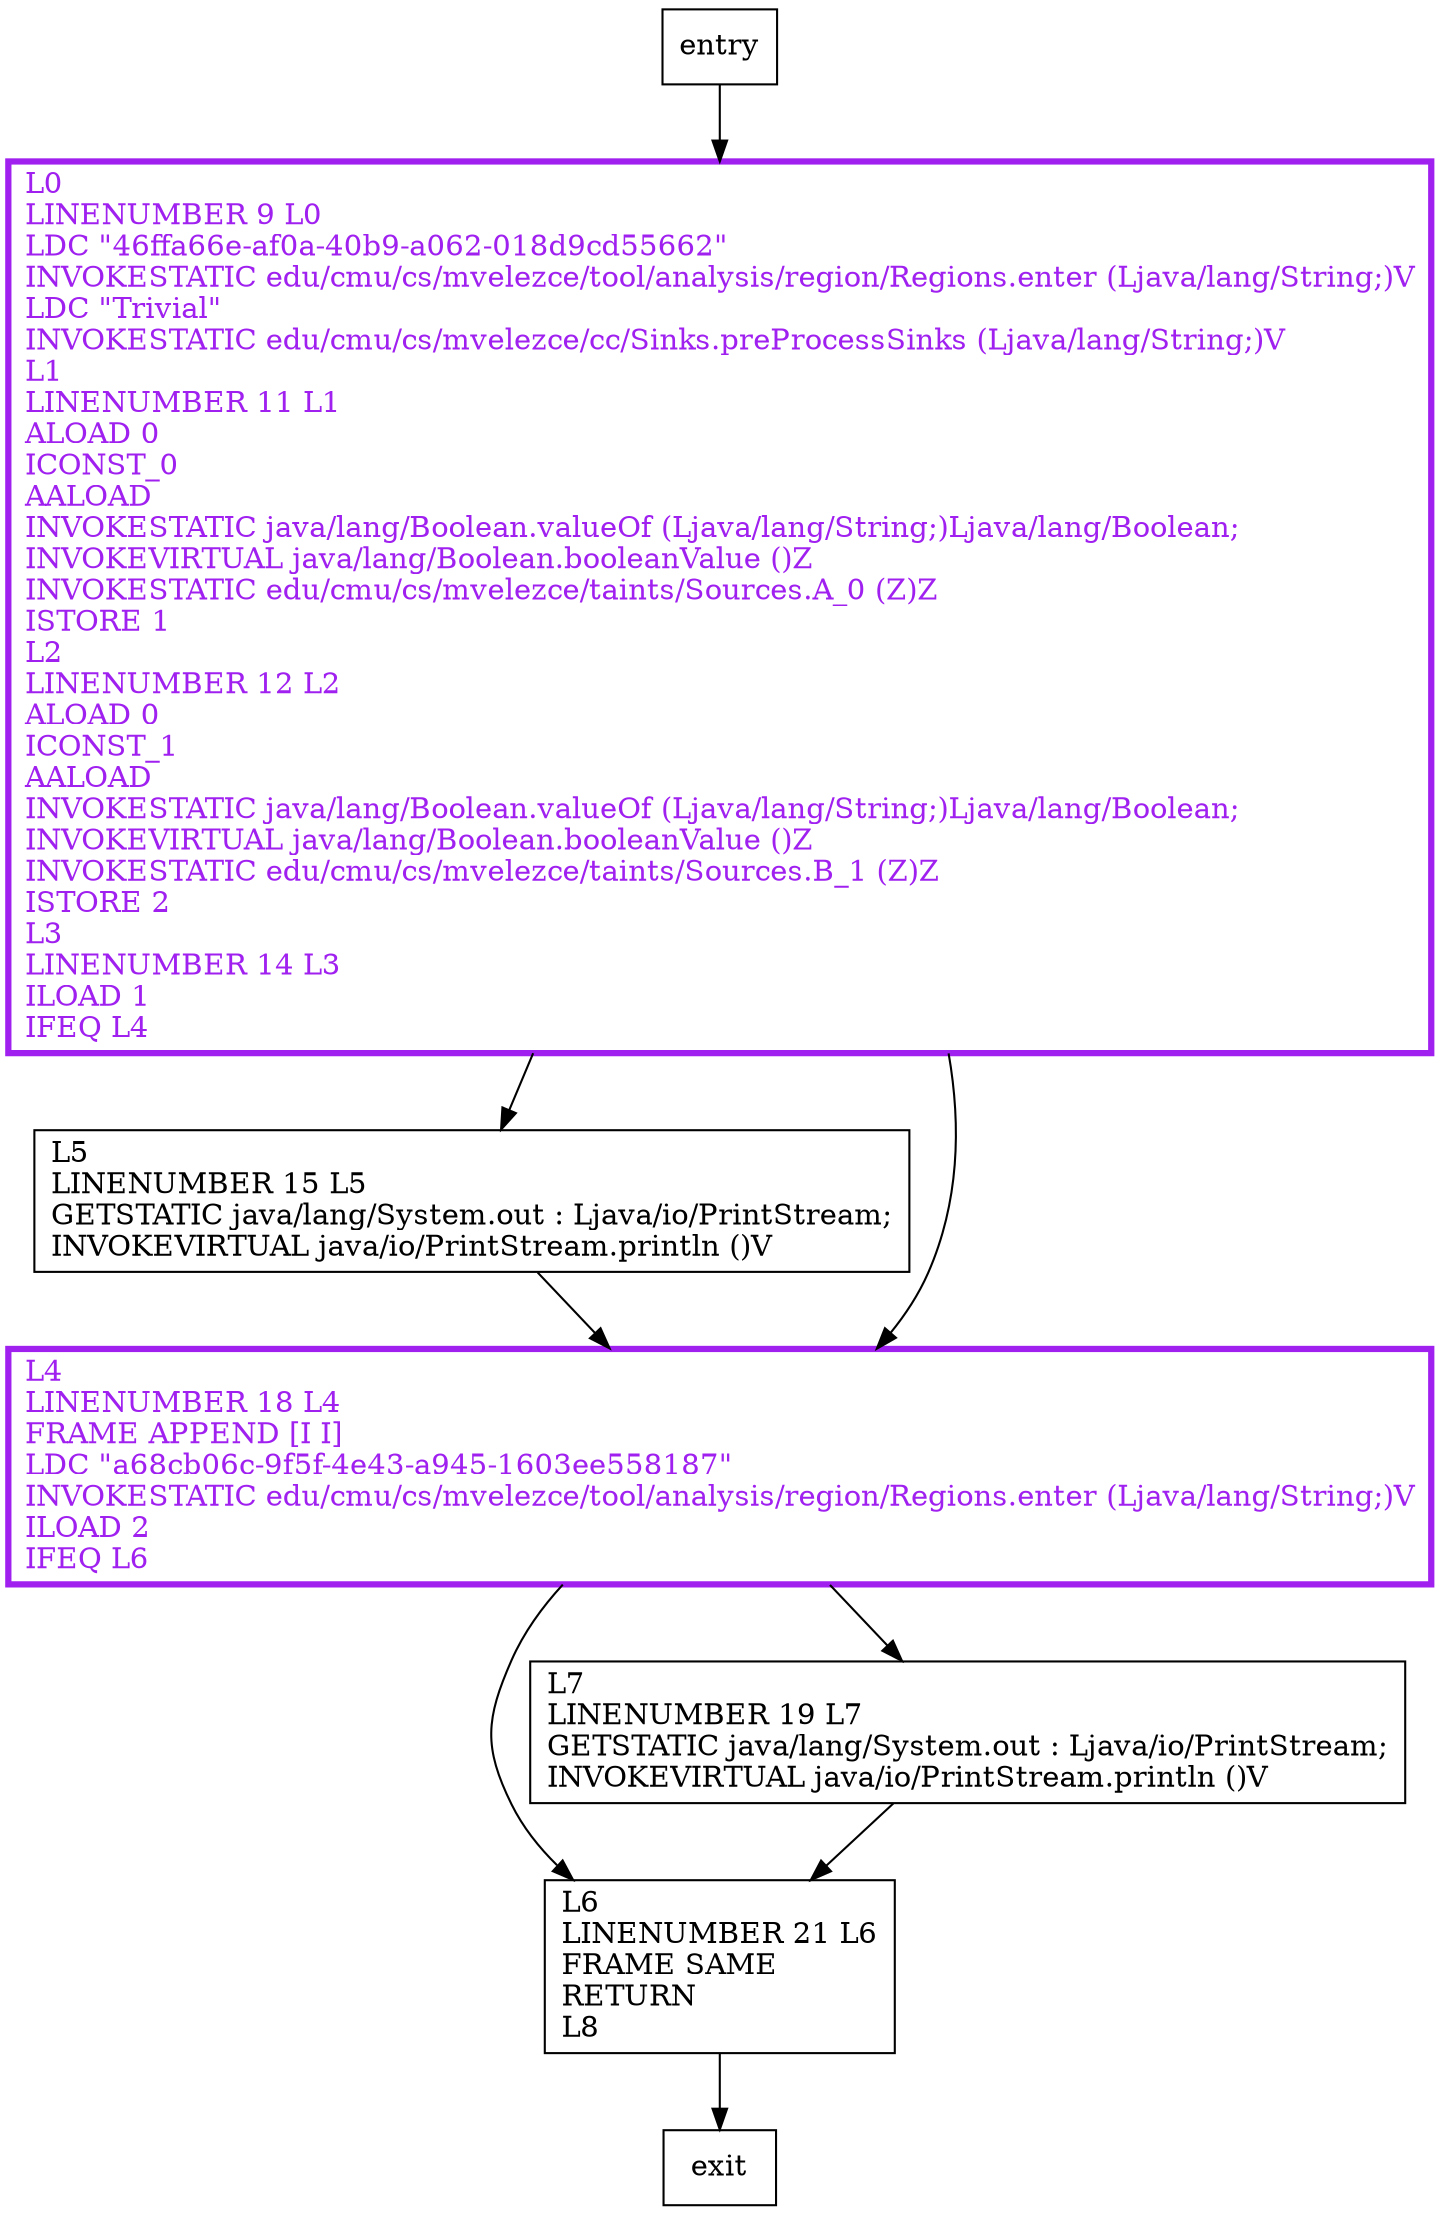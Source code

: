 digraph main {
node [shape=record];
857865061 [label="L6\lLINENUMBER 21 L6\lFRAME SAME\lRETURN\lL8\l"];
1533234724 [label="L0\lLINENUMBER 9 L0\lLDC \"46ffa66e-af0a-40b9-a062-018d9cd55662\"\lINVOKESTATIC edu/cmu/cs/mvelezce/tool/analysis/region/Regions.enter (Ljava/lang/String;)V\lLDC \"Trivial\"\lINVOKESTATIC edu/cmu/cs/mvelezce/cc/Sinks.preProcessSinks (Ljava/lang/String;)V\lL1\lLINENUMBER 11 L1\lALOAD 0\lICONST_0\lAALOAD\lINVOKESTATIC java/lang/Boolean.valueOf (Ljava/lang/String;)Ljava/lang/Boolean;\lINVOKEVIRTUAL java/lang/Boolean.booleanValue ()Z\lINVOKESTATIC edu/cmu/cs/mvelezce/taints/Sources.A_0 (Z)Z\lISTORE 1\lL2\lLINENUMBER 12 L2\lALOAD 0\lICONST_1\lAALOAD\lINVOKESTATIC java/lang/Boolean.valueOf (Ljava/lang/String;)Ljava/lang/Boolean;\lINVOKEVIRTUAL java/lang/Boolean.booleanValue ()Z\lINVOKESTATIC edu/cmu/cs/mvelezce/taints/Sources.B_1 (Z)Z\lISTORE 2\lL3\lLINENUMBER 14 L3\lILOAD 1\lIFEQ L4\l"];
1920110923 [label="L7\lLINENUMBER 19 L7\lGETSTATIC java/lang/System.out : Ljava/io/PrintStream;\lINVOKEVIRTUAL java/io/PrintStream.println ()V\l"];
1680837503 [label="L5\lLINENUMBER 15 L5\lGETSTATIC java/lang/System.out : Ljava/io/PrintStream;\lINVOKEVIRTUAL java/io/PrintStream.println ()V\l"];
2064513681 [label="L4\lLINENUMBER 18 L4\lFRAME APPEND [I I]\lLDC \"a68cb06c-9f5f-4e43-a945-1603ee558187\"\lINVOKESTATIC edu/cmu/cs/mvelezce/tool/analysis/region/Regions.enter (Ljava/lang/String;)V\lILOAD 2\lIFEQ L6\l"];
entry;
exit;
857865061 -> exit;
entry -> 1533234724;
1533234724 -> 1680837503;
1533234724 -> 2064513681;
1920110923 -> 857865061;
1680837503 -> 2064513681;
2064513681 -> 857865061;
2064513681 -> 1920110923;
1533234724[fontcolor="purple", penwidth=3, color="purple"];
2064513681[fontcolor="purple", penwidth=3, color="purple"];
}
